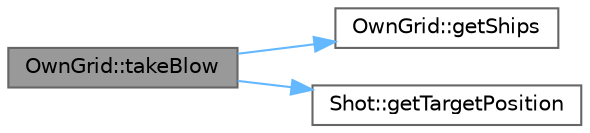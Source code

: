 digraph "OwnGrid::takeBlow"
{
 // LATEX_PDF_SIZE
  bgcolor="transparent";
  edge [fontname=Helvetica,fontsize=10,labelfontname=Helvetica,labelfontsize=10];
  node [fontname=Helvetica,fontsize=10,shape=box,height=0.2,width=0.4];
  rankdir="LR";
  Node1 [id="Node000001",label="OwnGrid::takeBlow",height=0.2,width=0.4,color="gray40", fillcolor="grey60", style="filled", fontcolor="black",tooltip="Take a shot at the grid."];
  Node1 -> Node2 [id="edge1_Node000001_Node000002",color="steelblue1",style="solid",tooltip=" "];
  Node2 [id="Node000002",label="OwnGrid::getShips",height=0.2,width=0.4,color="grey40", fillcolor="white", style="filled",URL="$class_own_grid.html#a04d41c2fb352449d03e01d382d339505",tooltip="Get the vector of ships placed on the grid."];
  Node1 -> Node3 [id="edge2_Node000001_Node000003",color="steelblue1",style="solid",tooltip=" "];
  Node3 [id="Node000003",label="Shot::getTargetPosition",height=0.2,width=0.4,color="grey40", fillcolor="white", style="filled",URL="$class_shot.html#a8eeca9f93c72b7b63f529ee529a36d13",tooltip="Gets the target position of the shot."];
}
